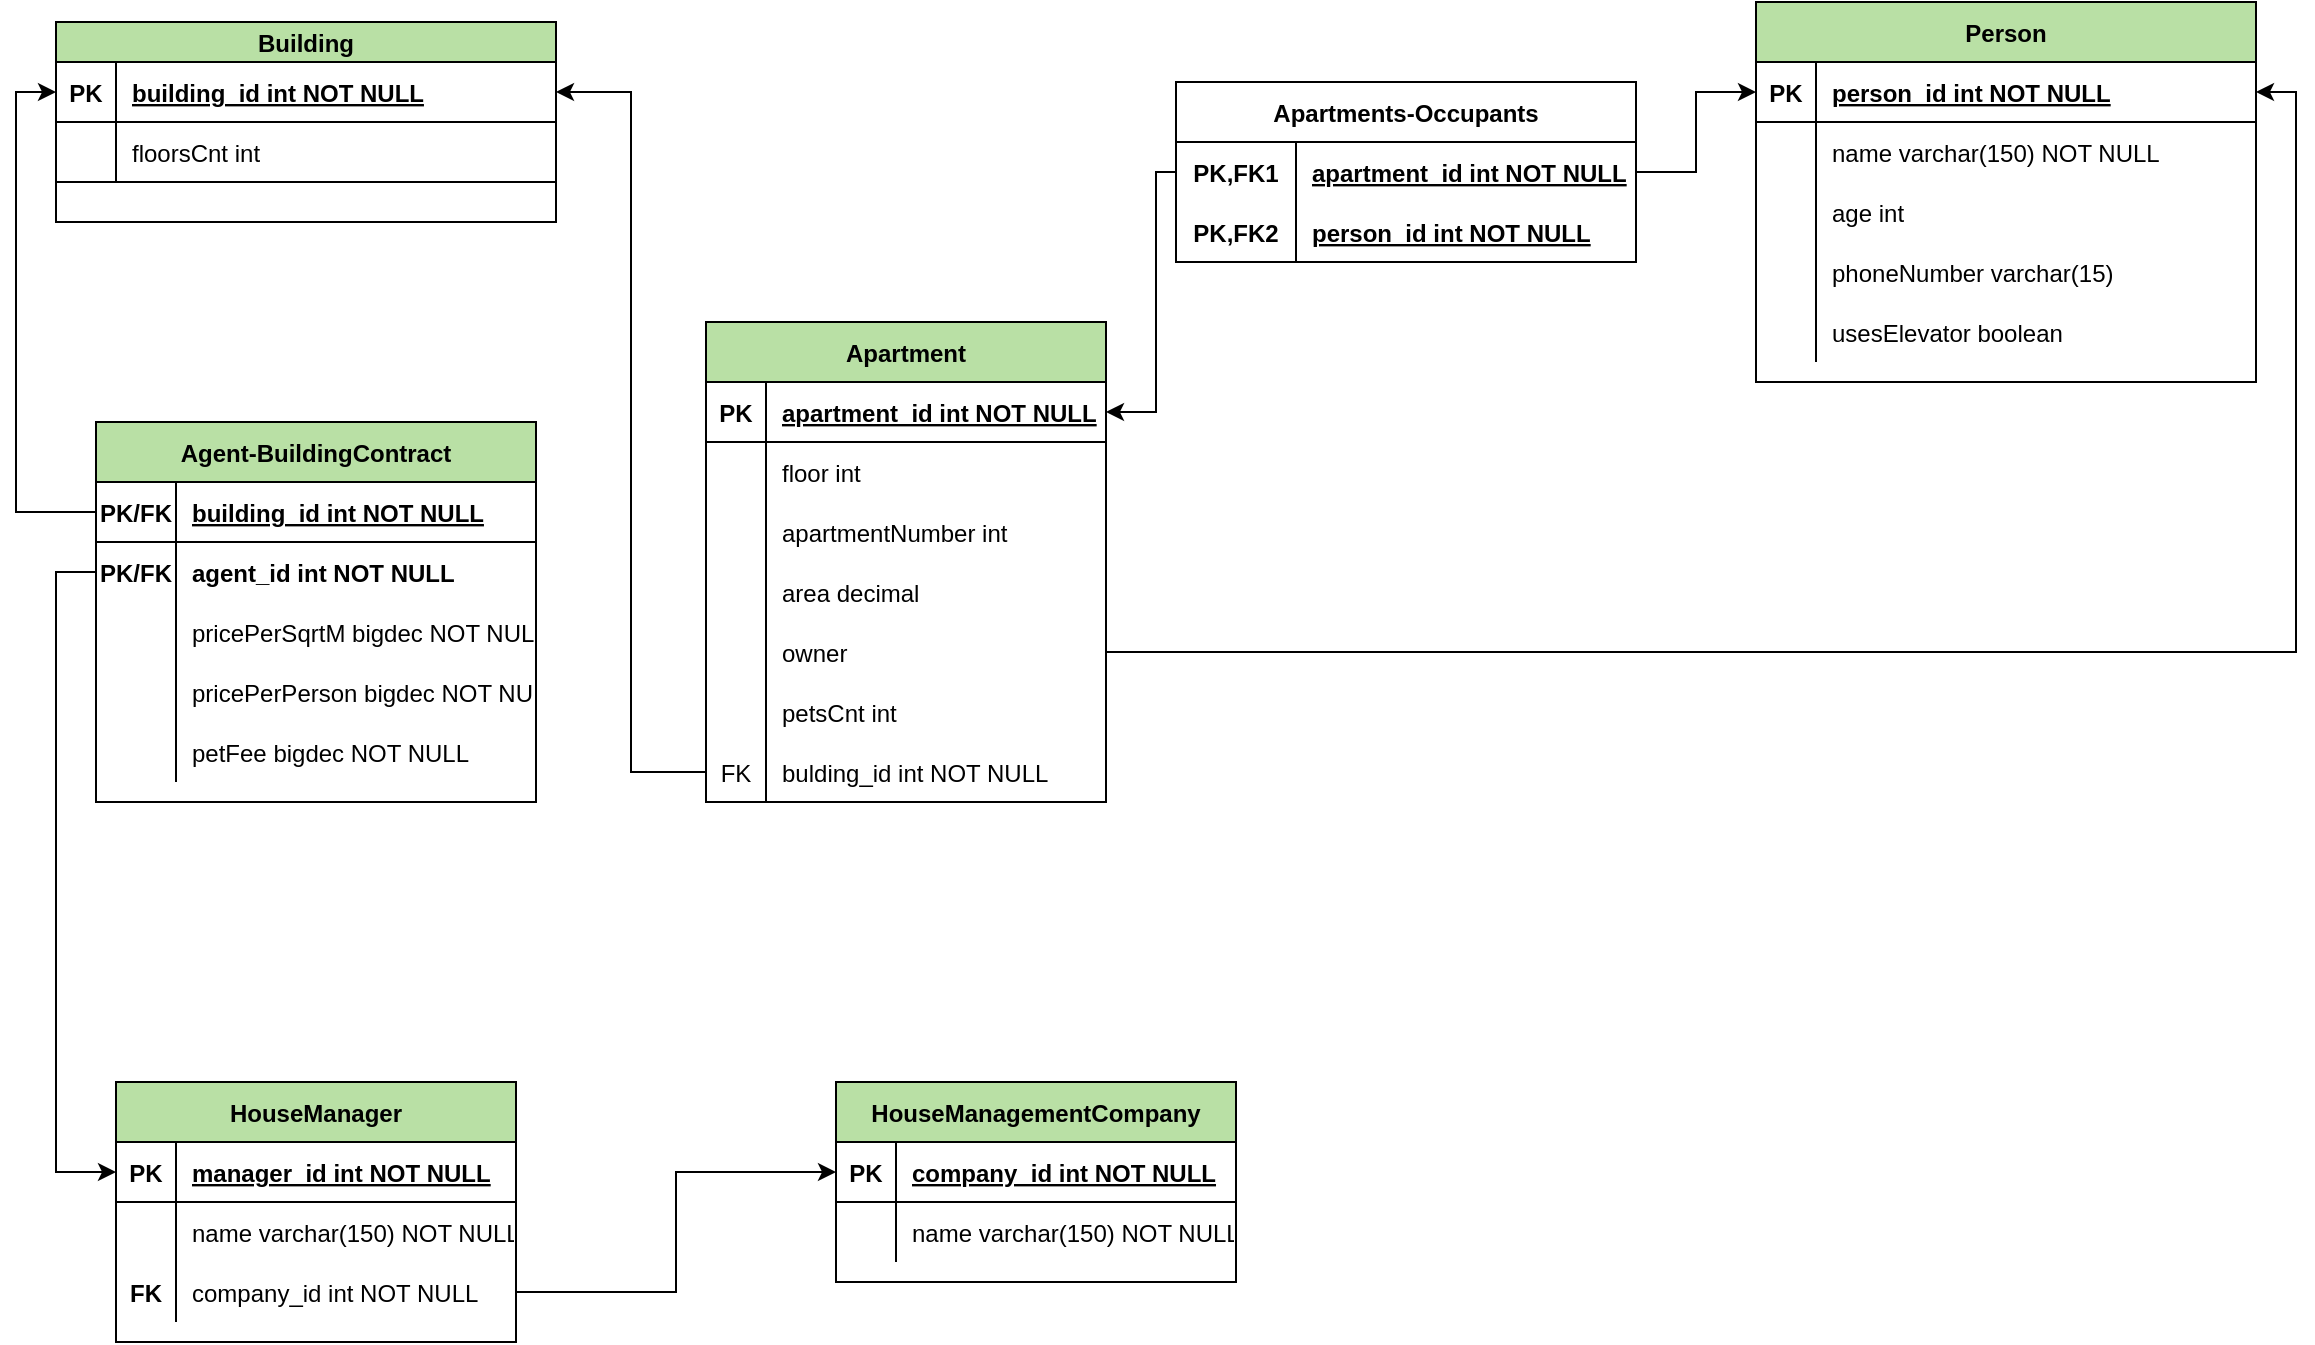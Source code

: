 <mxfile version="20.8.10" type="device"><diagram id="R2lEEEUBdFMjLlhIrx00" name="Page-1"><mxGraphModel dx="1720" dy="732" grid="1" gridSize="10" guides="1" tooltips="1" connect="1" arrows="1" fold="1" page="1" pageScale="1" pageWidth="850" pageHeight="1100" math="0" shadow="0" extFonts="Permanent Marker^https://fonts.googleapis.com/css?family=Permanent+Marker"><root><mxCell id="0"/><mxCell id="1" parent="0"/><mxCell id="C-vyLk0tnHw3VtMMgP7b-2" value="Person" style="shape=table;startSize=30;container=1;collapsible=1;childLayout=tableLayout;fixedRows=1;rowLines=0;fontStyle=1;align=center;resizeLast=1;fillColor=#B9E0A5;" parent="1" vertex="1"><mxGeometry x="950" y="30" width="250" height="190" as="geometry"/></mxCell><mxCell id="C-vyLk0tnHw3VtMMgP7b-3" value="" style="shape=partialRectangle;collapsible=0;dropTarget=0;pointerEvents=0;fillColor=none;points=[[0,0.5],[1,0.5]];portConstraint=eastwest;top=0;left=0;right=0;bottom=1;" parent="C-vyLk0tnHw3VtMMgP7b-2" vertex="1"><mxGeometry y="30" width="250" height="30" as="geometry"/></mxCell><mxCell id="C-vyLk0tnHw3VtMMgP7b-4" value="PK" style="shape=partialRectangle;overflow=hidden;connectable=0;fillColor=none;top=0;left=0;bottom=0;right=0;fontStyle=1;" parent="C-vyLk0tnHw3VtMMgP7b-3" vertex="1"><mxGeometry width="30" height="30" as="geometry"><mxRectangle width="30" height="30" as="alternateBounds"/></mxGeometry></mxCell><mxCell id="C-vyLk0tnHw3VtMMgP7b-5" value="person_id int NOT NULL " style="shape=partialRectangle;overflow=hidden;connectable=0;fillColor=none;top=0;left=0;bottom=0;right=0;align=left;spacingLeft=6;fontStyle=5;" parent="C-vyLk0tnHw3VtMMgP7b-3" vertex="1"><mxGeometry x="30" width="220" height="30" as="geometry"><mxRectangle width="220" height="30" as="alternateBounds"/></mxGeometry></mxCell><mxCell id="18AS3pqEnBrreB0X0TO9-52" style="shape=partialRectangle;collapsible=0;dropTarget=0;pointerEvents=0;fillColor=none;points=[[0,0.5],[1,0.5]];portConstraint=eastwest;top=0;left=0;right=0;bottom=0;" parent="C-vyLk0tnHw3VtMMgP7b-2" vertex="1"><mxGeometry y="60" width="250" height="30" as="geometry"/></mxCell><mxCell id="18AS3pqEnBrreB0X0TO9-53" style="shape=partialRectangle;overflow=hidden;connectable=0;fillColor=none;top=0;left=0;bottom=0;right=0;" parent="18AS3pqEnBrreB0X0TO9-52" vertex="1"><mxGeometry width="30" height="30" as="geometry"><mxRectangle width="30" height="30" as="alternateBounds"/></mxGeometry></mxCell><mxCell id="18AS3pqEnBrreB0X0TO9-54" value="name varchar(150) NOT NULL" style="shape=partialRectangle;overflow=hidden;connectable=0;fillColor=none;top=0;left=0;bottom=0;right=0;align=left;spacingLeft=6;" parent="18AS3pqEnBrreB0X0TO9-52" vertex="1"><mxGeometry x="30" width="220" height="30" as="geometry"><mxRectangle width="220" height="30" as="alternateBounds"/></mxGeometry></mxCell><mxCell id="C-vyLk0tnHw3VtMMgP7b-9" value="" style="shape=partialRectangle;collapsible=0;dropTarget=0;pointerEvents=0;fillColor=none;points=[[0,0.5],[1,0.5]];portConstraint=eastwest;top=0;left=0;right=0;bottom=0;" parent="C-vyLk0tnHw3VtMMgP7b-2" vertex="1"><mxGeometry y="90" width="250" height="30" as="geometry"/></mxCell><mxCell id="C-vyLk0tnHw3VtMMgP7b-10" value="" style="shape=partialRectangle;overflow=hidden;connectable=0;fillColor=none;top=0;left=0;bottom=0;right=0;" parent="C-vyLk0tnHw3VtMMgP7b-9" vertex="1"><mxGeometry width="30" height="30" as="geometry"><mxRectangle width="30" height="30" as="alternateBounds"/></mxGeometry></mxCell><mxCell id="C-vyLk0tnHw3VtMMgP7b-11" value="age int" style="shape=partialRectangle;overflow=hidden;connectable=0;fillColor=none;top=0;left=0;bottom=0;right=0;align=left;spacingLeft=6;" parent="C-vyLk0tnHw3VtMMgP7b-9" vertex="1"><mxGeometry x="30" width="220" height="30" as="geometry"><mxRectangle width="220" height="30" as="alternateBounds"/></mxGeometry></mxCell><mxCell id="18AS3pqEnBrreB0X0TO9-55" style="shape=partialRectangle;collapsible=0;dropTarget=0;pointerEvents=0;fillColor=none;points=[[0,0.5],[1,0.5]];portConstraint=eastwest;top=0;left=0;right=0;bottom=0;" parent="C-vyLk0tnHw3VtMMgP7b-2" vertex="1"><mxGeometry y="120" width="250" height="30" as="geometry"/></mxCell><mxCell id="18AS3pqEnBrreB0X0TO9-56" style="shape=partialRectangle;overflow=hidden;connectable=0;fillColor=none;top=0;left=0;bottom=0;right=0;" parent="18AS3pqEnBrreB0X0TO9-55" vertex="1"><mxGeometry width="30" height="30" as="geometry"><mxRectangle width="30" height="30" as="alternateBounds"/></mxGeometry></mxCell><mxCell id="18AS3pqEnBrreB0X0TO9-57" value="phoneNumber varchar(15)" style="shape=partialRectangle;overflow=hidden;connectable=0;fillColor=none;top=0;left=0;bottom=0;right=0;align=left;spacingLeft=6;" parent="18AS3pqEnBrreB0X0TO9-55" vertex="1"><mxGeometry x="30" width="220" height="30" as="geometry"><mxRectangle width="220" height="30" as="alternateBounds"/></mxGeometry></mxCell><mxCell id="jHgJz0mwjGg7kRW3lGbn-82" style="shape=partialRectangle;collapsible=0;dropTarget=0;pointerEvents=0;fillColor=none;points=[[0,0.5],[1,0.5]];portConstraint=eastwest;top=0;left=0;right=0;bottom=0;" parent="C-vyLk0tnHw3VtMMgP7b-2" vertex="1"><mxGeometry y="150" width="250" height="30" as="geometry"/></mxCell><mxCell id="jHgJz0mwjGg7kRW3lGbn-83" style="shape=partialRectangle;overflow=hidden;connectable=0;fillColor=none;top=0;left=0;bottom=0;right=0;" parent="jHgJz0mwjGg7kRW3lGbn-82" vertex="1"><mxGeometry width="30" height="30" as="geometry"><mxRectangle width="30" height="30" as="alternateBounds"/></mxGeometry></mxCell><mxCell id="jHgJz0mwjGg7kRW3lGbn-84" value="usesElevator boolean" style="shape=partialRectangle;overflow=hidden;connectable=0;fillColor=none;top=0;left=0;bottom=0;right=0;align=left;spacingLeft=6;" parent="jHgJz0mwjGg7kRW3lGbn-82" vertex="1"><mxGeometry x="30" width="220" height="30" as="geometry"><mxRectangle width="220" height="30" as="alternateBounds"/></mxGeometry></mxCell><mxCell id="18AS3pqEnBrreB0X0TO9-1" value="Building" style="shape=table;startSize=20;container=1;collapsible=1;childLayout=tableLayout;fixedRows=1;rowLines=0;fontStyle=1;align=center;resizeLast=1;fillColor=#B9E0A5;" parent="1" vertex="1"><mxGeometry x="100" y="40" width="250" height="100.0" as="geometry"/></mxCell><mxCell id="18AS3pqEnBrreB0X0TO9-2" value="" style="shape=partialRectangle;collapsible=0;dropTarget=0;pointerEvents=0;fillColor=none;points=[[0,0.5],[1,0.5]];portConstraint=eastwest;top=0;left=0;right=0;bottom=1;" parent="18AS3pqEnBrreB0X0TO9-1" vertex="1"><mxGeometry y="20" width="250" height="30" as="geometry"/></mxCell><mxCell id="18AS3pqEnBrreB0X0TO9-3" value="PK" style="shape=partialRectangle;overflow=hidden;connectable=0;fillColor=none;top=0;left=0;bottom=0;right=0;fontStyle=1;" parent="18AS3pqEnBrreB0X0TO9-2" vertex="1"><mxGeometry width="30" height="30" as="geometry"><mxRectangle width="30" height="30" as="alternateBounds"/></mxGeometry></mxCell><mxCell id="18AS3pqEnBrreB0X0TO9-4" value="building_id int NOT NULL " style="shape=partialRectangle;overflow=hidden;connectable=0;fillColor=none;top=0;left=0;bottom=0;right=0;align=left;spacingLeft=6;fontStyle=5;" parent="18AS3pqEnBrreB0X0TO9-2" vertex="1"><mxGeometry x="30" width="220" height="30" as="geometry"><mxRectangle width="220" height="30" as="alternateBounds"/></mxGeometry></mxCell><mxCell id="gT9yZT2GbfuL3alv00Ne-4" style="shape=partialRectangle;collapsible=0;dropTarget=0;pointerEvents=0;fillColor=none;points=[[0,0.5],[1,0.5]];portConstraint=eastwest;top=0;left=0;right=0;bottom=1;" vertex="1" parent="18AS3pqEnBrreB0X0TO9-1"><mxGeometry y="50" width="250" height="30" as="geometry"/></mxCell><mxCell id="gT9yZT2GbfuL3alv00Ne-5" style="shape=partialRectangle;overflow=hidden;connectable=0;fillColor=none;top=0;left=0;bottom=0;right=0;fontStyle=1;" vertex="1" parent="gT9yZT2GbfuL3alv00Ne-4"><mxGeometry width="30" height="30" as="geometry"><mxRectangle width="30" height="30" as="alternateBounds"/></mxGeometry></mxCell><mxCell id="gT9yZT2GbfuL3alv00Ne-6" value="floorsCnt int" style="shape=partialRectangle;overflow=hidden;connectable=0;fillColor=none;top=0;left=0;bottom=0;right=0;align=left;spacingLeft=6;fontStyle=0;" vertex="1" parent="gT9yZT2GbfuL3alv00Ne-4"><mxGeometry x="30" width="220" height="30" as="geometry"><mxRectangle width="220" height="30" as="alternateBounds"/></mxGeometry></mxCell><mxCell id="18AS3pqEnBrreB0X0TO9-8" value="HouseManager" style="shape=table;startSize=30;container=1;collapsible=1;childLayout=tableLayout;fixedRows=1;rowLines=0;fontStyle=1;align=center;resizeLast=1;fillColor=#B9E0A5;" parent="1" vertex="1"><mxGeometry x="130" y="570" width="200" height="130" as="geometry"/></mxCell><mxCell id="18AS3pqEnBrreB0X0TO9-9" value="" style="shape=partialRectangle;collapsible=0;dropTarget=0;pointerEvents=0;fillColor=none;points=[[0,0.5],[1,0.5]];portConstraint=eastwest;top=0;left=0;right=0;bottom=1;" parent="18AS3pqEnBrreB0X0TO9-8" vertex="1"><mxGeometry y="30" width="200" height="30" as="geometry"/></mxCell><mxCell id="18AS3pqEnBrreB0X0TO9-10" value="PK" style="shape=partialRectangle;overflow=hidden;connectable=0;fillColor=none;top=0;left=0;bottom=0;right=0;fontStyle=1;" parent="18AS3pqEnBrreB0X0TO9-9" vertex="1"><mxGeometry width="30" height="30" as="geometry"><mxRectangle width="30" height="30" as="alternateBounds"/></mxGeometry></mxCell><mxCell id="18AS3pqEnBrreB0X0TO9-11" value="manager_id int NOT NULL " style="shape=partialRectangle;overflow=hidden;connectable=0;fillColor=none;top=0;left=0;bottom=0;right=0;align=left;spacingLeft=6;fontStyle=5;" parent="18AS3pqEnBrreB0X0TO9-9" vertex="1"><mxGeometry x="30" width="170" height="30" as="geometry"><mxRectangle width="170" height="30" as="alternateBounds"/></mxGeometry></mxCell><mxCell id="18AS3pqEnBrreB0X0TO9-12" value="" style="shape=partialRectangle;collapsible=0;dropTarget=0;pointerEvents=0;fillColor=none;points=[[0,0.5],[1,0.5]];portConstraint=eastwest;top=0;left=0;right=0;bottom=0;" parent="18AS3pqEnBrreB0X0TO9-8" vertex="1"><mxGeometry y="60" width="200" height="30" as="geometry"/></mxCell><mxCell id="18AS3pqEnBrreB0X0TO9-13" value="" style="shape=partialRectangle;overflow=hidden;connectable=0;fillColor=none;top=0;left=0;bottom=0;right=0;" parent="18AS3pqEnBrreB0X0TO9-12" vertex="1"><mxGeometry width="30" height="30" as="geometry"><mxRectangle width="30" height="30" as="alternateBounds"/></mxGeometry></mxCell><mxCell id="18AS3pqEnBrreB0X0TO9-14" value="name varchar(150) NOT NULL" style="shape=partialRectangle;overflow=hidden;connectable=0;fillColor=none;top=0;left=0;bottom=0;right=0;align=left;spacingLeft=6;" parent="18AS3pqEnBrreB0X0TO9-12" vertex="1"><mxGeometry x="30" width="170" height="30" as="geometry"><mxRectangle width="170" height="30" as="alternateBounds"/></mxGeometry></mxCell><mxCell id="SCuInz-Kchk-e24KyOe2-2" style="shape=partialRectangle;collapsible=0;dropTarget=0;pointerEvents=0;fillColor=none;points=[[0,0.5],[1,0.5]];portConstraint=eastwest;top=0;left=0;right=0;bottom=0;" parent="18AS3pqEnBrreB0X0TO9-8" vertex="1"><mxGeometry y="90" width="200" height="30" as="geometry"/></mxCell><mxCell id="SCuInz-Kchk-e24KyOe2-3" value="FK" style="shape=partialRectangle;overflow=hidden;connectable=0;fillColor=none;top=0;left=0;bottom=0;right=0;fontStyle=1" parent="SCuInz-Kchk-e24KyOe2-2" vertex="1"><mxGeometry width="30" height="30" as="geometry"><mxRectangle width="30" height="30" as="alternateBounds"/></mxGeometry></mxCell><mxCell id="SCuInz-Kchk-e24KyOe2-4" value="company_id int NOT NULL" style="shape=partialRectangle;overflow=hidden;connectable=0;fillColor=none;top=0;left=0;bottom=0;right=0;align=left;spacingLeft=6;" parent="SCuInz-Kchk-e24KyOe2-2" vertex="1"><mxGeometry x="30" width="170" height="30" as="geometry"><mxRectangle width="170" height="30" as="alternateBounds"/></mxGeometry></mxCell><mxCell id="18AS3pqEnBrreB0X0TO9-15" value="HouseManagementCompany" style="shape=table;startSize=30;container=1;collapsible=1;childLayout=tableLayout;fixedRows=1;rowLines=0;fontStyle=1;align=center;resizeLast=1;fillColor=#B9E0A5;" parent="1" vertex="1"><mxGeometry x="490" y="570" width="200" height="100" as="geometry"/></mxCell><mxCell id="18AS3pqEnBrreB0X0TO9-16" value="" style="shape=partialRectangle;collapsible=0;dropTarget=0;pointerEvents=0;fillColor=none;points=[[0,0.5],[1,0.5]];portConstraint=eastwest;top=0;left=0;right=0;bottom=1;" parent="18AS3pqEnBrreB0X0TO9-15" vertex="1"><mxGeometry y="30" width="200" height="30" as="geometry"/></mxCell><mxCell id="18AS3pqEnBrreB0X0TO9-17" value="PK" style="shape=partialRectangle;overflow=hidden;connectable=0;fillColor=none;top=0;left=0;bottom=0;right=0;fontStyle=1;" parent="18AS3pqEnBrreB0X0TO9-16" vertex="1"><mxGeometry width="30" height="30" as="geometry"><mxRectangle width="30" height="30" as="alternateBounds"/></mxGeometry></mxCell><mxCell id="18AS3pqEnBrreB0X0TO9-18" value="company_id int NOT NULL " style="shape=partialRectangle;overflow=hidden;connectable=0;fillColor=none;top=0;left=0;bottom=0;right=0;align=left;spacingLeft=6;fontStyle=5;" parent="18AS3pqEnBrreB0X0TO9-16" vertex="1"><mxGeometry x="30" width="170" height="30" as="geometry"><mxRectangle width="170" height="30" as="alternateBounds"/></mxGeometry></mxCell><mxCell id="18AS3pqEnBrreB0X0TO9-19" value="" style="shape=partialRectangle;collapsible=0;dropTarget=0;pointerEvents=0;fillColor=none;points=[[0,0.5],[1,0.5]];portConstraint=eastwest;top=0;left=0;right=0;bottom=0;" parent="18AS3pqEnBrreB0X0TO9-15" vertex="1"><mxGeometry y="60" width="200" height="30" as="geometry"/></mxCell><mxCell id="18AS3pqEnBrreB0X0TO9-20" value="" style="shape=partialRectangle;overflow=hidden;connectable=0;fillColor=none;top=0;left=0;bottom=0;right=0;" parent="18AS3pqEnBrreB0X0TO9-19" vertex="1"><mxGeometry width="30" height="30" as="geometry"><mxRectangle width="30" height="30" as="alternateBounds"/></mxGeometry></mxCell><mxCell id="18AS3pqEnBrreB0X0TO9-21" value="name varchar(150) NOT NULL" style="shape=partialRectangle;overflow=hidden;connectable=0;fillColor=none;top=0;left=0;bottom=0;right=0;align=left;spacingLeft=6;" parent="18AS3pqEnBrreB0X0TO9-19" vertex="1"><mxGeometry x="30" width="170" height="30" as="geometry"><mxRectangle width="170" height="30" as="alternateBounds"/></mxGeometry></mxCell><mxCell id="18AS3pqEnBrreB0X0TO9-34" value="Agent-BuildingContract" style="shape=table;startSize=30;container=1;collapsible=1;childLayout=tableLayout;fixedRows=1;rowLines=0;fontStyle=1;align=center;resizeLast=1;fillColor=#B9E0A5;" parent="1" vertex="1"><mxGeometry x="120" y="240" width="220" height="190" as="geometry"/></mxCell><mxCell id="18AS3pqEnBrreB0X0TO9-35" value="" style="shape=partialRectangle;collapsible=0;dropTarget=0;pointerEvents=0;fillColor=none;points=[[0,0.5],[1,0.5]];portConstraint=eastwest;top=0;left=0;right=0;bottom=1;" parent="18AS3pqEnBrreB0X0TO9-34" vertex="1"><mxGeometry y="30" width="220" height="30" as="geometry"/></mxCell><mxCell id="18AS3pqEnBrreB0X0TO9-36" value="PK/FK" style="shape=partialRectangle;overflow=hidden;connectable=0;fillColor=none;top=0;left=0;bottom=0;right=0;fontStyle=1;" parent="18AS3pqEnBrreB0X0TO9-35" vertex="1"><mxGeometry width="40" height="30" as="geometry"><mxRectangle width="40" height="30" as="alternateBounds"/></mxGeometry></mxCell><mxCell id="18AS3pqEnBrreB0X0TO9-37" value="building_id int NOT NULL " style="shape=partialRectangle;overflow=hidden;connectable=0;fillColor=none;top=0;left=0;bottom=0;right=0;align=left;spacingLeft=6;fontStyle=5;" parent="18AS3pqEnBrreB0X0TO9-35" vertex="1"><mxGeometry x="40" width="180" height="30" as="geometry"><mxRectangle width="180" height="30" as="alternateBounds"/></mxGeometry></mxCell><mxCell id="18AS3pqEnBrreB0X0TO9-38" value="" style="shape=partialRectangle;collapsible=0;dropTarget=0;pointerEvents=0;fillColor=none;points=[[0,0.5],[1,0.5]];portConstraint=eastwest;top=0;left=0;right=0;bottom=0;" parent="18AS3pqEnBrreB0X0TO9-34" vertex="1"><mxGeometry y="60" width="220" height="30" as="geometry"/></mxCell><mxCell id="18AS3pqEnBrreB0X0TO9-39" value="PK/FK" style="shape=partialRectangle;overflow=hidden;connectable=0;fillColor=none;top=0;left=0;bottom=0;right=0;fontStyle=1" parent="18AS3pqEnBrreB0X0TO9-38" vertex="1"><mxGeometry width="40" height="30" as="geometry"><mxRectangle width="40" height="30" as="alternateBounds"/></mxGeometry></mxCell><mxCell id="18AS3pqEnBrreB0X0TO9-40" value="agent_id int NOT NULL" style="shape=partialRectangle;overflow=hidden;connectable=0;fillColor=none;top=0;left=0;bottom=0;right=0;align=left;spacingLeft=6;fontStyle=1" parent="18AS3pqEnBrreB0X0TO9-38" vertex="1"><mxGeometry x="40" width="180" height="30" as="geometry"><mxRectangle width="180" height="30" as="alternateBounds"/></mxGeometry></mxCell><mxCell id="18AS3pqEnBrreB0X0TO9-41" style="shape=partialRectangle;collapsible=0;dropTarget=0;pointerEvents=0;fillColor=none;points=[[0,0.5],[1,0.5]];portConstraint=eastwest;top=0;left=0;right=0;bottom=0;" parent="18AS3pqEnBrreB0X0TO9-34" vertex="1"><mxGeometry y="90" width="220" height="30" as="geometry"/></mxCell><mxCell id="18AS3pqEnBrreB0X0TO9-42" style="shape=partialRectangle;overflow=hidden;connectable=0;fillColor=none;top=0;left=0;bottom=0;right=0;fontStyle=1" parent="18AS3pqEnBrreB0X0TO9-41" vertex="1"><mxGeometry width="40" height="30" as="geometry"><mxRectangle width="40" height="30" as="alternateBounds"/></mxGeometry></mxCell><mxCell id="18AS3pqEnBrreB0X0TO9-43" value="pricePerSqrtM bigdec NOT NULL" style="shape=partialRectangle;overflow=hidden;connectable=0;fillColor=none;top=0;left=0;bottom=0;right=0;align=left;spacingLeft=6;fontStyle=0" parent="18AS3pqEnBrreB0X0TO9-41" vertex="1"><mxGeometry x="40" width="180" height="30" as="geometry"><mxRectangle width="180" height="30" as="alternateBounds"/></mxGeometry></mxCell><mxCell id="18AS3pqEnBrreB0X0TO9-47" style="shape=partialRectangle;collapsible=0;dropTarget=0;pointerEvents=0;fillColor=none;points=[[0,0.5],[1,0.5]];portConstraint=eastwest;top=0;left=0;right=0;bottom=0;" parent="18AS3pqEnBrreB0X0TO9-34" vertex="1"><mxGeometry y="120" width="220" height="30" as="geometry"/></mxCell><mxCell id="18AS3pqEnBrreB0X0TO9-48" style="shape=partialRectangle;overflow=hidden;connectable=0;fillColor=none;top=0;left=0;bottom=0;right=0;fontStyle=1" parent="18AS3pqEnBrreB0X0TO9-47" vertex="1"><mxGeometry width="40" height="30" as="geometry"><mxRectangle width="40" height="30" as="alternateBounds"/></mxGeometry></mxCell><mxCell id="18AS3pqEnBrreB0X0TO9-49" value="pricePerPerson bigdec NOT NULL" style="shape=partialRectangle;overflow=hidden;connectable=0;fillColor=none;top=0;left=0;bottom=0;right=0;align=left;spacingLeft=6;fontStyle=0" parent="18AS3pqEnBrreB0X0TO9-47" vertex="1"><mxGeometry x="40" width="180" height="30" as="geometry"><mxRectangle width="180" height="30" as="alternateBounds"/></mxGeometry></mxCell><mxCell id="18AS3pqEnBrreB0X0TO9-44" style="shape=partialRectangle;collapsible=0;dropTarget=0;pointerEvents=0;fillColor=none;points=[[0,0.5],[1,0.5]];portConstraint=eastwest;top=0;left=0;right=0;bottom=0;" parent="18AS3pqEnBrreB0X0TO9-34" vertex="1"><mxGeometry y="150" width="220" height="30" as="geometry"/></mxCell><mxCell id="18AS3pqEnBrreB0X0TO9-45" style="shape=partialRectangle;overflow=hidden;connectable=0;fillColor=none;top=0;left=0;bottom=0;right=0;fontStyle=1" parent="18AS3pqEnBrreB0X0TO9-44" vertex="1"><mxGeometry width="40" height="30" as="geometry"><mxRectangle width="40" height="30" as="alternateBounds"/></mxGeometry></mxCell><mxCell id="18AS3pqEnBrreB0X0TO9-46" value="petFee bigdec NOT NULL" style="shape=partialRectangle;overflow=hidden;connectable=0;fillColor=none;top=0;left=0;bottom=0;right=0;align=left;spacingLeft=6;fontStyle=0" parent="18AS3pqEnBrreB0X0TO9-44" vertex="1"><mxGeometry x="40" width="180" height="30" as="geometry"><mxRectangle width="180" height="30" as="alternateBounds"/></mxGeometry></mxCell><mxCell id="18AS3pqEnBrreB0X0TO9-50" style="edgeStyle=orthogonalEdgeStyle;rounded=0;orthogonalLoop=1;jettySize=auto;html=1;entryX=0;entryY=0.5;entryDx=0;entryDy=0;" parent="1" source="18AS3pqEnBrreB0X0TO9-35" target="18AS3pqEnBrreB0X0TO9-2" edge="1"><mxGeometry relative="1" as="geometry"/></mxCell><mxCell id="18AS3pqEnBrreB0X0TO9-51" style="edgeStyle=orthogonalEdgeStyle;rounded=0;orthogonalLoop=1;jettySize=auto;html=1;entryX=0;entryY=0.5;entryDx=0;entryDy=0;" parent="1" source="18AS3pqEnBrreB0X0TO9-38" target="18AS3pqEnBrreB0X0TO9-9" edge="1"><mxGeometry relative="1" as="geometry"/></mxCell><mxCell id="jHgJz0mwjGg7kRW3lGbn-1" value="Apartment" style="shape=table;startSize=30;container=1;collapsible=1;childLayout=tableLayout;fixedRows=1;rowLines=0;fontStyle=1;align=center;resizeLast=1;fillColor=#B9E0A5;" parent="1" vertex="1"><mxGeometry x="425" y="190" width="200" height="240" as="geometry"/></mxCell><mxCell id="jHgJz0mwjGg7kRW3lGbn-2" value="" style="shape=tableRow;horizontal=0;startSize=0;swimlaneHead=0;swimlaneBody=0;fillColor=none;collapsible=0;dropTarget=0;points=[[0,0.5],[1,0.5]];portConstraint=eastwest;top=0;left=0;right=0;bottom=1;" parent="jHgJz0mwjGg7kRW3lGbn-1" vertex="1"><mxGeometry y="30" width="200" height="30" as="geometry"/></mxCell><mxCell id="jHgJz0mwjGg7kRW3lGbn-3" value="PK" style="shape=partialRectangle;connectable=0;fillColor=none;top=0;left=0;bottom=0;right=0;fontStyle=1;overflow=hidden;" parent="jHgJz0mwjGg7kRW3lGbn-2" vertex="1"><mxGeometry width="30" height="30" as="geometry"><mxRectangle width="30" height="30" as="alternateBounds"/></mxGeometry></mxCell><mxCell id="jHgJz0mwjGg7kRW3lGbn-4" value="apartment_id int NOT NULL" style="shape=partialRectangle;connectable=0;fillColor=none;top=0;left=0;bottom=0;right=0;align=left;spacingLeft=6;fontStyle=5;overflow=hidden;" parent="jHgJz0mwjGg7kRW3lGbn-2" vertex="1"><mxGeometry x="30" width="170" height="30" as="geometry"><mxRectangle width="170" height="30" as="alternateBounds"/></mxGeometry></mxCell><mxCell id="gT9yZT2GbfuL3alv00Ne-13" style="shape=tableRow;horizontal=0;startSize=0;swimlaneHead=0;swimlaneBody=0;fillColor=none;collapsible=0;dropTarget=0;points=[[0,0.5],[1,0.5]];portConstraint=eastwest;top=0;left=0;right=0;bottom=0;" vertex="1" parent="jHgJz0mwjGg7kRW3lGbn-1"><mxGeometry y="60" width="200" height="30" as="geometry"/></mxCell><mxCell id="gT9yZT2GbfuL3alv00Ne-14" style="shape=partialRectangle;connectable=0;fillColor=none;top=0;left=0;bottom=0;right=0;editable=1;overflow=hidden;" vertex="1" parent="gT9yZT2GbfuL3alv00Ne-13"><mxGeometry width="30" height="30" as="geometry"><mxRectangle width="30" height="30" as="alternateBounds"/></mxGeometry></mxCell><mxCell id="gT9yZT2GbfuL3alv00Ne-15" value="floor int" style="shape=partialRectangle;connectable=0;fillColor=none;top=0;left=0;bottom=0;right=0;align=left;spacingLeft=6;overflow=hidden;" vertex="1" parent="gT9yZT2GbfuL3alv00Ne-13"><mxGeometry x="30" width="170" height="30" as="geometry"><mxRectangle width="170" height="30" as="alternateBounds"/></mxGeometry></mxCell><mxCell id="gT9yZT2GbfuL3alv00Ne-10" style="shape=tableRow;horizontal=0;startSize=0;swimlaneHead=0;swimlaneBody=0;fillColor=none;collapsible=0;dropTarget=0;points=[[0,0.5],[1,0.5]];portConstraint=eastwest;top=0;left=0;right=0;bottom=0;" vertex="1" parent="jHgJz0mwjGg7kRW3lGbn-1"><mxGeometry y="90" width="200" height="30" as="geometry"/></mxCell><mxCell id="gT9yZT2GbfuL3alv00Ne-11" style="shape=partialRectangle;connectable=0;fillColor=none;top=0;left=0;bottom=0;right=0;editable=1;overflow=hidden;" vertex="1" parent="gT9yZT2GbfuL3alv00Ne-10"><mxGeometry width="30" height="30" as="geometry"><mxRectangle width="30" height="30" as="alternateBounds"/></mxGeometry></mxCell><mxCell id="gT9yZT2GbfuL3alv00Ne-12" value="apartmentNumber int" style="shape=partialRectangle;connectable=0;fillColor=none;top=0;left=0;bottom=0;right=0;align=left;spacingLeft=6;overflow=hidden;" vertex="1" parent="gT9yZT2GbfuL3alv00Ne-10"><mxGeometry x="30" width="170" height="30" as="geometry"><mxRectangle width="170" height="30" as="alternateBounds"/></mxGeometry></mxCell><mxCell id="jHgJz0mwjGg7kRW3lGbn-8" value="" style="shape=tableRow;horizontal=0;startSize=0;swimlaneHead=0;swimlaneBody=0;fillColor=none;collapsible=0;dropTarget=0;points=[[0,0.5],[1,0.5]];portConstraint=eastwest;top=0;left=0;right=0;bottom=0;" parent="jHgJz0mwjGg7kRW3lGbn-1" vertex="1"><mxGeometry y="120" width="200" height="30" as="geometry"/></mxCell><mxCell id="jHgJz0mwjGg7kRW3lGbn-9" value="" style="shape=partialRectangle;connectable=0;fillColor=none;top=0;left=0;bottom=0;right=0;editable=1;overflow=hidden;" parent="jHgJz0mwjGg7kRW3lGbn-8" vertex="1"><mxGeometry width="30" height="30" as="geometry"><mxRectangle width="30" height="30" as="alternateBounds"/></mxGeometry></mxCell><mxCell id="jHgJz0mwjGg7kRW3lGbn-10" value="area decimal" style="shape=partialRectangle;connectable=0;fillColor=none;top=0;left=0;bottom=0;right=0;align=left;spacingLeft=6;overflow=hidden;" parent="jHgJz0mwjGg7kRW3lGbn-8" vertex="1"><mxGeometry x="30" width="170" height="30" as="geometry"><mxRectangle width="170" height="30" as="alternateBounds"/></mxGeometry></mxCell><mxCell id="jHgJz0mwjGg7kRW3lGbn-11" value="" style="shape=tableRow;horizontal=0;startSize=0;swimlaneHead=0;swimlaneBody=0;fillColor=none;collapsible=0;dropTarget=0;points=[[0,0.5],[1,0.5]];portConstraint=eastwest;top=0;left=0;right=0;bottom=0;" parent="jHgJz0mwjGg7kRW3lGbn-1" vertex="1"><mxGeometry y="150" width="200" height="30" as="geometry"/></mxCell><mxCell id="jHgJz0mwjGg7kRW3lGbn-12" value="" style="shape=partialRectangle;connectable=0;fillColor=none;top=0;left=0;bottom=0;right=0;editable=1;overflow=hidden;" parent="jHgJz0mwjGg7kRW3lGbn-11" vertex="1"><mxGeometry width="30" height="30" as="geometry"><mxRectangle width="30" height="30" as="alternateBounds"/></mxGeometry></mxCell><mxCell id="jHgJz0mwjGg7kRW3lGbn-13" value="owner" style="shape=partialRectangle;connectable=0;fillColor=none;top=0;left=0;bottom=0;right=0;align=left;spacingLeft=6;overflow=hidden;" parent="jHgJz0mwjGg7kRW3lGbn-11" vertex="1"><mxGeometry x="30" width="170" height="30" as="geometry"><mxRectangle width="170" height="30" as="alternateBounds"/></mxGeometry></mxCell><mxCell id="jHgJz0mwjGg7kRW3lGbn-79" style="shape=tableRow;horizontal=0;startSize=0;swimlaneHead=0;swimlaneBody=0;fillColor=none;collapsible=0;dropTarget=0;points=[[0,0.5],[1,0.5]];portConstraint=eastwest;top=0;left=0;right=0;bottom=0;" parent="jHgJz0mwjGg7kRW3lGbn-1" vertex="1"><mxGeometry y="180" width="200" height="30" as="geometry"/></mxCell><mxCell id="jHgJz0mwjGg7kRW3lGbn-80" style="shape=partialRectangle;connectable=0;fillColor=none;top=0;left=0;bottom=0;right=0;editable=1;overflow=hidden;" parent="jHgJz0mwjGg7kRW3lGbn-79" vertex="1"><mxGeometry width="30" height="30" as="geometry"><mxRectangle width="30" height="30" as="alternateBounds"/></mxGeometry></mxCell><mxCell id="jHgJz0mwjGg7kRW3lGbn-81" value="petsCnt int" style="shape=partialRectangle;connectable=0;fillColor=none;top=0;left=0;bottom=0;right=0;align=left;spacingLeft=6;overflow=hidden;" parent="jHgJz0mwjGg7kRW3lGbn-79" vertex="1"><mxGeometry x="30" width="170" height="30" as="geometry"><mxRectangle width="170" height="30" as="alternateBounds"/></mxGeometry></mxCell><mxCell id="jHgJz0mwjGg7kRW3lGbn-85" style="shape=tableRow;horizontal=0;startSize=0;swimlaneHead=0;swimlaneBody=0;fillColor=none;collapsible=0;dropTarget=0;points=[[0,0.5],[1,0.5]];portConstraint=eastwest;top=0;left=0;right=0;bottom=0;" parent="jHgJz0mwjGg7kRW3lGbn-1" vertex="1"><mxGeometry y="210" width="200" height="30" as="geometry"/></mxCell><mxCell id="jHgJz0mwjGg7kRW3lGbn-86" value="FK" style="shape=partialRectangle;connectable=0;fillColor=none;top=0;left=0;bottom=0;right=0;editable=1;overflow=hidden;" parent="jHgJz0mwjGg7kRW3lGbn-85" vertex="1"><mxGeometry width="30" height="30" as="geometry"><mxRectangle width="30" height="30" as="alternateBounds"/></mxGeometry></mxCell><mxCell id="jHgJz0mwjGg7kRW3lGbn-87" value="bulding_id int NOT NULL" style="shape=partialRectangle;connectable=0;fillColor=none;top=0;left=0;bottom=0;right=0;align=left;spacingLeft=6;overflow=hidden;" parent="jHgJz0mwjGg7kRW3lGbn-85" vertex="1"><mxGeometry x="30" width="170" height="30" as="geometry"><mxRectangle width="170" height="30" as="alternateBounds"/></mxGeometry></mxCell><mxCell id="jHgJz0mwjGg7kRW3lGbn-59" value="Apartments-Occupants" style="shape=table;startSize=30;container=1;collapsible=1;childLayout=tableLayout;fixedRows=1;rowLines=0;fontStyle=1;align=center;resizeLast=1;" parent="1" vertex="1"><mxGeometry x="660" y="70" width="230" height="90" as="geometry"/></mxCell><mxCell id="jHgJz0mwjGg7kRW3lGbn-60" value="" style="shape=tableRow;horizontal=0;startSize=0;swimlaneHead=0;swimlaneBody=0;fillColor=none;collapsible=0;dropTarget=0;points=[[0,0.5],[1,0.5]];portConstraint=eastwest;top=0;left=0;right=0;bottom=0;" parent="jHgJz0mwjGg7kRW3lGbn-59" vertex="1"><mxGeometry y="30" width="230" height="30" as="geometry"/></mxCell><mxCell id="jHgJz0mwjGg7kRW3lGbn-61" value="PK,FK1" style="shape=partialRectangle;connectable=0;fillColor=none;top=0;left=0;bottom=0;right=0;fontStyle=1;overflow=hidden;" parent="jHgJz0mwjGg7kRW3lGbn-60" vertex="1"><mxGeometry width="60" height="30" as="geometry"><mxRectangle width="60" height="30" as="alternateBounds"/></mxGeometry></mxCell><mxCell id="jHgJz0mwjGg7kRW3lGbn-62" value="apartment_id int NOT NULL" style="shape=partialRectangle;connectable=0;fillColor=none;top=0;left=0;bottom=0;right=0;align=left;spacingLeft=6;fontStyle=5;overflow=hidden;" parent="jHgJz0mwjGg7kRW3lGbn-60" vertex="1"><mxGeometry x="60" width="170" height="30" as="geometry"><mxRectangle width="170" height="30" as="alternateBounds"/></mxGeometry></mxCell><mxCell id="jHgJz0mwjGg7kRW3lGbn-63" value="" style="shape=tableRow;horizontal=0;startSize=0;swimlaneHead=0;swimlaneBody=0;fillColor=none;collapsible=0;dropTarget=0;points=[[0,0.5],[1,0.5]];portConstraint=eastwest;top=0;left=0;right=0;bottom=1;" parent="jHgJz0mwjGg7kRW3lGbn-59" vertex="1"><mxGeometry y="60" width="230" height="30" as="geometry"/></mxCell><mxCell id="jHgJz0mwjGg7kRW3lGbn-64" value="PK,FK2" style="shape=partialRectangle;connectable=0;fillColor=none;top=0;left=0;bottom=0;right=0;fontStyle=1;overflow=hidden;" parent="jHgJz0mwjGg7kRW3lGbn-63" vertex="1"><mxGeometry width="60" height="30" as="geometry"><mxRectangle width="60" height="30" as="alternateBounds"/></mxGeometry></mxCell><mxCell id="jHgJz0mwjGg7kRW3lGbn-65" value="person_id int NOT NULL" style="shape=partialRectangle;connectable=0;fillColor=none;top=0;left=0;bottom=0;right=0;align=left;spacingLeft=6;fontStyle=5;overflow=hidden;" parent="jHgJz0mwjGg7kRW3lGbn-63" vertex="1"><mxGeometry x="60" width="170" height="30" as="geometry"><mxRectangle width="170" height="30" as="alternateBounds"/></mxGeometry></mxCell><mxCell id="jHgJz0mwjGg7kRW3lGbn-76" style="edgeStyle=orthogonalEdgeStyle;rounded=0;orthogonalLoop=1;jettySize=auto;html=1;entryX=1;entryY=0.5;entryDx=0;entryDy=0;" parent="1" source="jHgJz0mwjGg7kRW3lGbn-60" target="jHgJz0mwjGg7kRW3lGbn-2" edge="1"><mxGeometry relative="1" as="geometry"><Array as="points"><mxPoint x="650" y="115"/><mxPoint x="650" y="235"/></Array></mxGeometry></mxCell><mxCell id="jHgJz0mwjGg7kRW3lGbn-93" style="edgeStyle=orthogonalEdgeStyle;rounded=0;orthogonalLoop=1;jettySize=auto;html=1;" parent="1" source="jHgJz0mwjGg7kRW3lGbn-60" target="C-vyLk0tnHw3VtMMgP7b-3" edge="1"><mxGeometry relative="1" as="geometry"/></mxCell><mxCell id="SCuInz-Kchk-e24KyOe2-5" style="edgeStyle=orthogonalEdgeStyle;rounded=0;orthogonalLoop=1;jettySize=auto;html=1;entryX=0;entryY=0.5;entryDx=0;entryDy=0;" parent="1" source="SCuInz-Kchk-e24KyOe2-2" target="18AS3pqEnBrreB0X0TO9-16" edge="1"><mxGeometry relative="1" as="geometry"/></mxCell><mxCell id="gT9yZT2GbfuL3alv00Ne-16" style="edgeStyle=orthogonalEdgeStyle;rounded=0;orthogonalLoop=1;jettySize=auto;html=1;entryX=1;entryY=0.5;entryDx=0;entryDy=0;" edge="1" parent="1" source="jHgJz0mwjGg7kRW3lGbn-11" target="C-vyLk0tnHw3VtMMgP7b-3"><mxGeometry relative="1" as="geometry"/></mxCell><mxCell id="gT9yZT2GbfuL3alv00Ne-17" style="edgeStyle=orthogonalEdgeStyle;rounded=0;orthogonalLoop=1;jettySize=auto;html=1;entryX=1;entryY=0.5;entryDx=0;entryDy=0;" edge="1" parent="1" source="jHgJz0mwjGg7kRW3lGbn-85" target="18AS3pqEnBrreB0X0TO9-2"><mxGeometry relative="1" as="geometry"/></mxCell></root></mxGraphModel></diagram></mxfile>